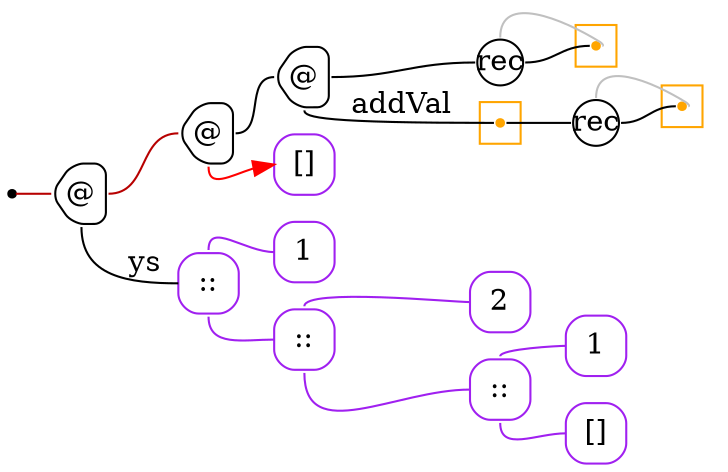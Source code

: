 digraph G {
  rankdir=LR;
  edge[arrowhead=none,arrowtail=none];
  node[fixedsize=true,shape=circle]
  size="9.201041666666667,5.219270833333334";
  labeldistance=0;
  nodesep=.175;
  ranksep=.175;

 nd1[shape=point];
   nd15[label="1",tooltip="nd15-ConstGraph",style=rounded,orientation=90,shape=square,width=.4,height=.4,color="purple"];
   nd21[label="2",tooltip="nd21-ConstGraph",style=rounded,orientation=90,shape=square,width=.4,height=.4,color="purple"];
   nd27[label="1",tooltip="nd27-ConstGraph",style=rounded,orientation=90,shape=square,width=.4,height=.4,color="purple"];
   nd32[label="[]",tooltip="nd32-ConstEmptyGraph",style=rounded,orientation=90,shape=square,width=.4,height=.4,color="purple"];
   nd363[label="::",tooltip="nd363-ConstListGraph",style=rounded,orientation=90,shape=square,width=.4,height=.4,color="purple"];
   nd369[label="::",tooltip="nd369-ConstListGraph",style=rounded,orientation=90,shape=square,width=.4,height=.4,color="purple"];
   nd375[label="::",tooltip="nd375-ConstListGraph",style=rounded,orientation=90,shape=square,width=.4,height=.4,color="purple"];
 subgraph cluster_nd174 {
   graph[style=fill,color="orange"];
   ndcluster_nd174[tooltip="nd174",orientation=90,shape=point,color="orange"];
 };
 nd379[label="rec",tooltip="nd379-RecurGraph",style=rounded,width=.3,height=.3,color="#000000"];
   subgraph cluster_nd383 {
     graph[style=fill,color="orange"];
     ndcluster_nd383[tooltip="nd383",orientation=90,shape=point,color="orange"];
   };
 nd49[label="@",tooltip="nd49-AppGraph",style=rounded,orientation=90,shape=house,width=.4,height=.4,color="#000000"];
 nd50[label="@",tooltip="nd50-AppGraph",style=rounded,orientation=90,shape=house,width=.4,height=.4,color="#000000"];
 nd51[label="@",tooltip="nd51-AppGraph",style=rounded,orientation=90,shape=house,width=.4,height=.4,color="#000000"];
   subgraph cluster_nd57 {
     graph[style=fill,color="orange"];
     ndcluster_nd57[tooltip="nd57",orientation=90,shape=point,color="orange"];
   };
 nd55[label="rec",tooltip="nd55-RecurGraph",style=rounded,width=.3,height=.3,color="#000000"];
   nd159[label="[]",tooltip="nd159-ConstEmptyGraph",style=rounded,orientation=90,shape=square,width=.4,height=.4,color="purple"];

  nd363->nd27[tailport=n,headport=w,color=purple,arrowhead=none,arrowtail=none];
  nd363->nd32[tailport=s,headport=w,color=purple,arrowhead=none,arrowtail=none];
  nd369->nd21[tailport=n,headport=w,color=purple,arrowhead=none,arrowtail=none];
  nd369->nd363[tailport=s,headport=w,color=purple,arrowhead=none,arrowtail=none];
  nd375->nd15[tailport=n,headport=w,color=purple,arrowhead=none,arrowtail=none];
  nd375->nd369[tailport=s,headport=w,color=purple,arrowhead=none,arrowtail=none];
  nd55->ndcluster_nd57[dir=back,headport=e,tailport=n,color=grey,arrowhead=none,arrowtail=none];
  nd55->ndcluster_nd57[tailport=e,headport=w];
  nd51->nd55[tailport=e,headport=w];
  nd50->nd51[tailport=e,headport=w];
  nd50->nd159[tailport=s,headport=w,color=red,arrowhead=normal];
  nd49->nd50[tailport=e,headport=w,color="#b70000",arrowhead=none,arrowtail=none];
  nd1->nd49[tailport=e,headport=w,color="#b70000",arrowhead=none,arrowtail=none];
  nd51->ndcluster_nd174[label="addVal",tailport=s,headport=w];
  ndcluster_nd174->nd379[tailport=e,headport=w,color=black,arrowhead=none,arrowtail=none];
  nd49->nd375[label="ys",tailport=s,headport=w];
  nd379->ndcluster_nd383[dir=back,headport=e,tailport=n,color=grey,arrowhead=none,arrowtail=none];
  nd379->ndcluster_nd383[tailport=e,headport=w];
}